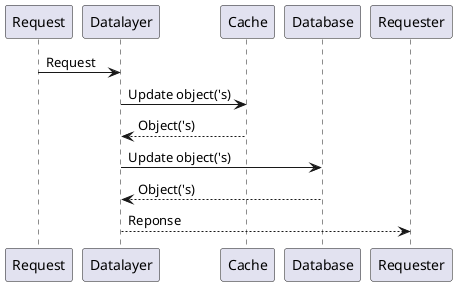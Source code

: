 @startuml
Request -> Datalayer: Request
Datalayer-> Cache: Update object('s)
Cache--> Datalayer: Object('s)
Datalayer-> Database : Update object('s)
Database --> Datalayer: Object('s)
Datalayer--> Requester: Reponse
@enduml